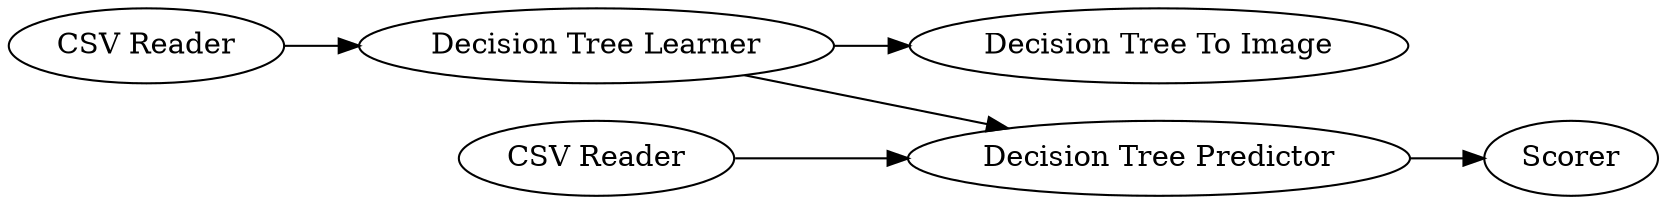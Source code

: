 digraph {
	"-1478933417028083604_6" [label=Scorer]
	"-1478933417028083604_5" [label="Decision Tree To Image"]
	"-1478933417028083604_3" [label="Decision Tree Learner"]
	"-1478933417028083604_1" [label="CSV Reader"]
	"-1478933417028083604_2" [label="CSV Reader"]
	"-1478933417028083604_4" [label="Decision Tree Predictor"]
	"-1478933417028083604_3" -> "-1478933417028083604_5"
	"-1478933417028083604_1" -> "-1478933417028083604_3"
	"-1478933417028083604_2" -> "-1478933417028083604_4"
	"-1478933417028083604_4" -> "-1478933417028083604_6"
	"-1478933417028083604_3" -> "-1478933417028083604_4"
	rankdir=LR
}
